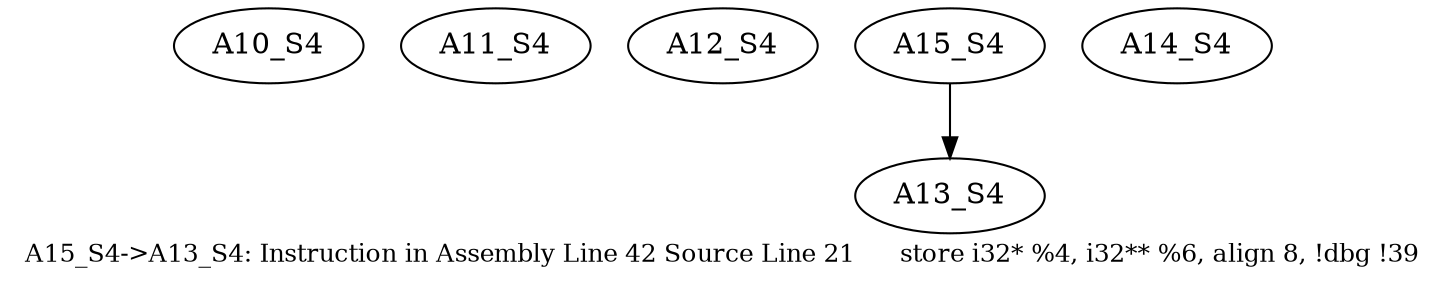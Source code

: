 digraph{
	node [ ]
	edge [ ]
	A10_S4 [ ]
	A11_S4 [ ]
	A12_S4 [ ]
	A13_S4 [ ]
	A14_S4 [ ]
	A15_S4 [ ]
	A15_S4 -> A13_S4 [ ]
	label = "A15_S4->A13_S4: Instruction in Assembly Line 42 Source Line 21	store i32* %4, i32** %6, align 8, !dbg !39"	fontsize = "12"
}